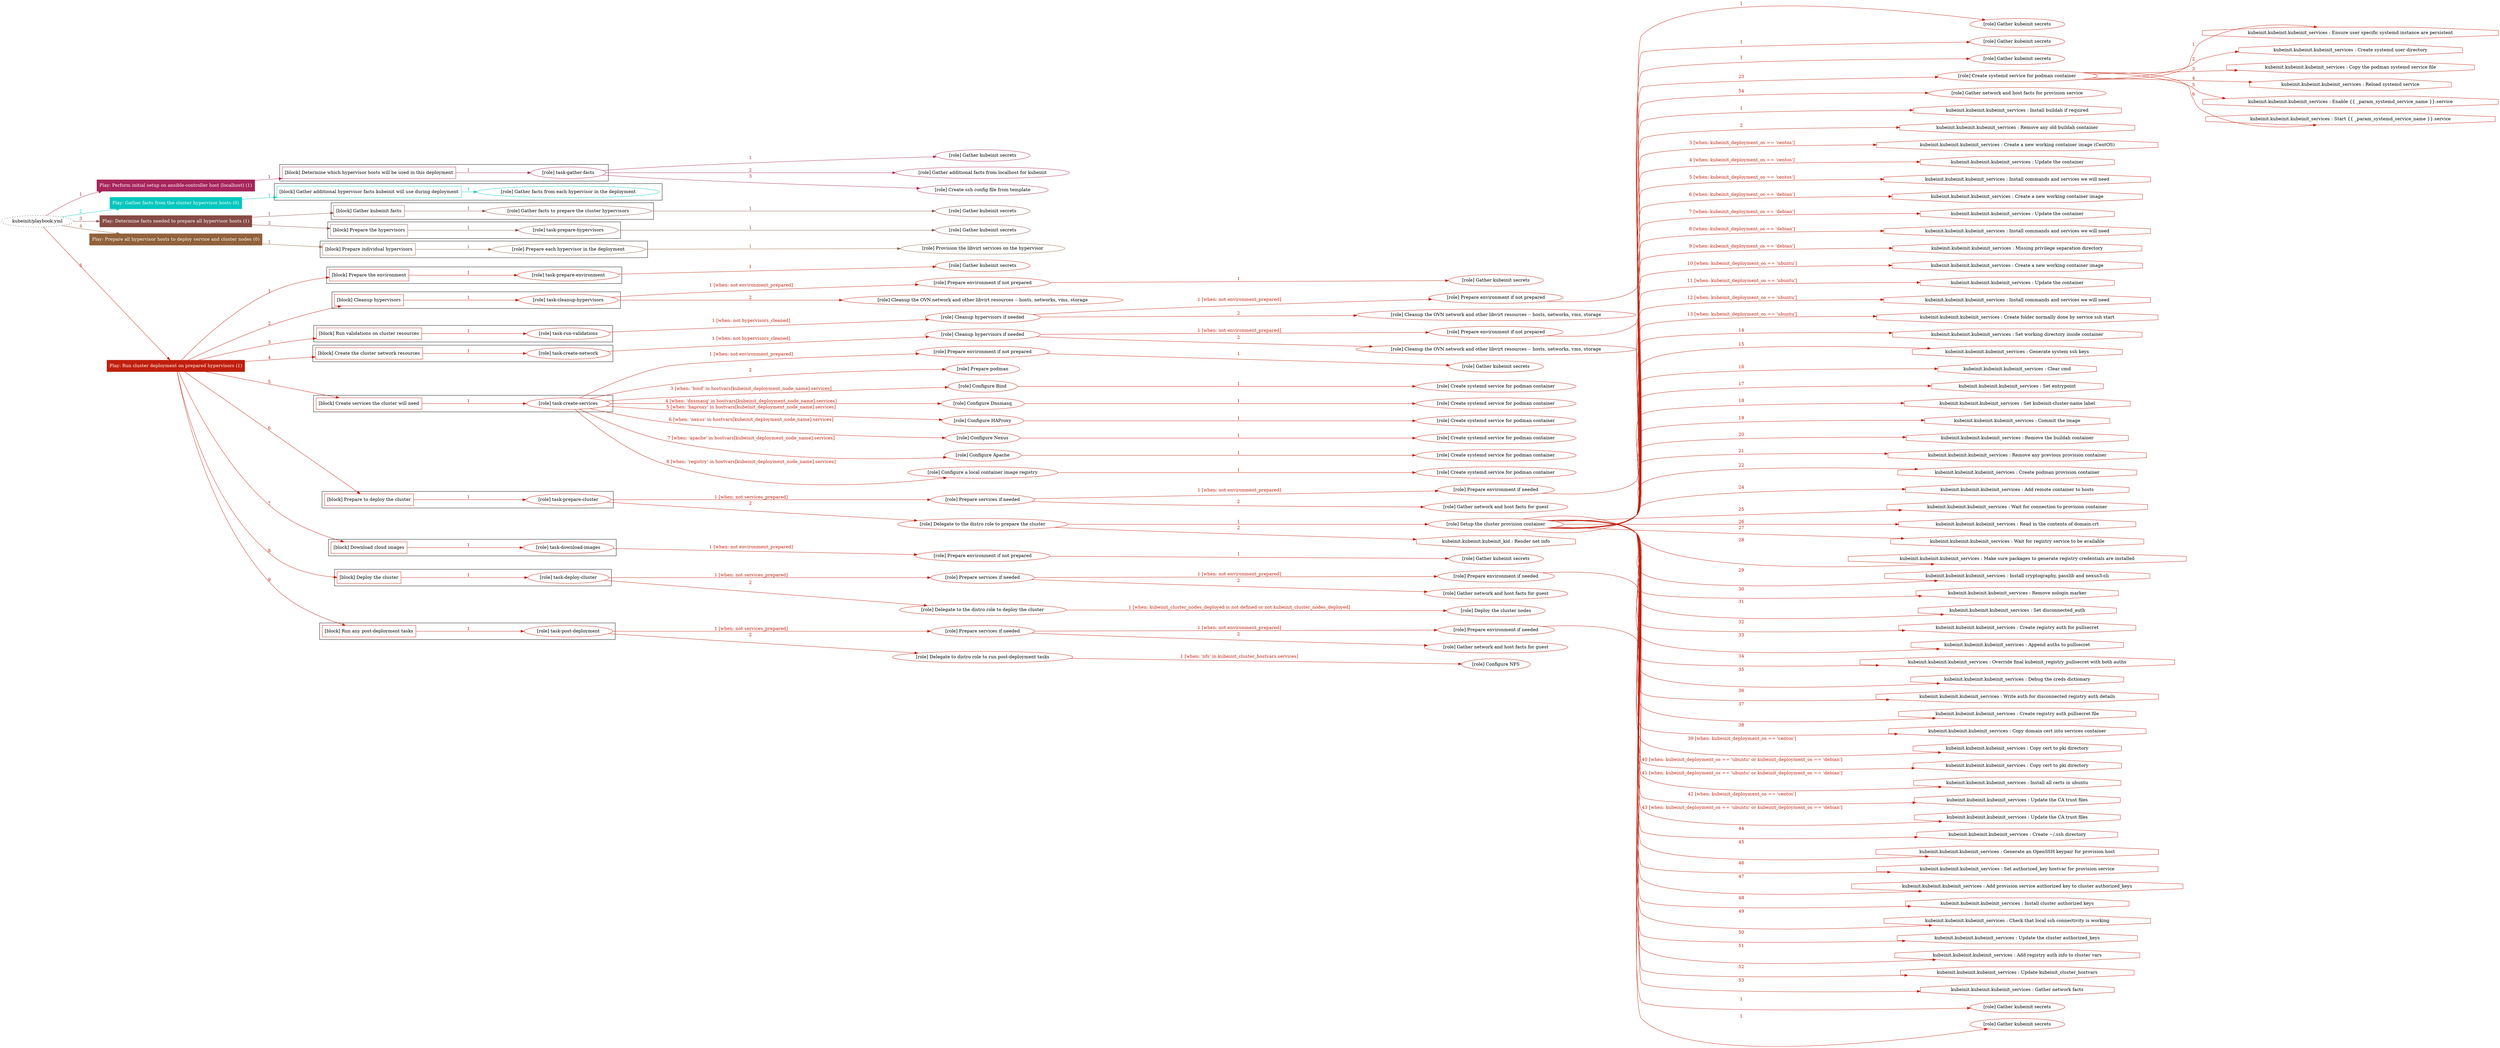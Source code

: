 digraph {
	graph [concentrate=true ordering=in rankdir=LR ratio=fill]
	edge [esep=5 sep=10]
	"kubeinit/playbook.yml" [URL="/home/runner/work/kubeinit/kubeinit/kubeinit/playbook.yml" id=playbook_619a6ef6 style=dotted]
	play_4cd04d6c [label="Play: Perform initial setup on ansible-controller host (localhost) (1)" URL="/home/runner/work/kubeinit/kubeinit/kubeinit/playbook.yml" color="#a7255b" fontcolor="#ffffff" id=play_4cd04d6c shape=box style=filled tooltip=localhost]
	"kubeinit/playbook.yml" -> play_4cd04d6c [label="1 " color="#a7255b" fontcolor="#a7255b" id=edge_bb19dc51 labeltooltip="1 " tooltip="1 "]
	subgraph "Gather kubeinit secrets" {
		role_c035a2d4 [label="[role] Gather kubeinit secrets" URL="/home/runner/.ansible/collections/ansible_collections/kubeinit/kubeinit/roles/kubeinit_prepare/tasks/build_hypervisors_group.yml" color="#a7255b" id=role_c035a2d4 tooltip="Gather kubeinit secrets"]
	}
	subgraph "Gather additional facts from localhost for kubeinit" {
		role_4a19ed5a [label="[role] Gather additional facts from localhost for kubeinit" URL="/home/runner/.ansible/collections/ansible_collections/kubeinit/kubeinit/roles/kubeinit_prepare/tasks/build_hypervisors_group.yml" color="#a7255b" id=role_4a19ed5a tooltip="Gather additional facts from localhost for kubeinit"]
	}
	subgraph "Create ssh config file from template" {
		role_8801f450 [label="[role] Create ssh config file from template" URL="/home/runner/.ansible/collections/ansible_collections/kubeinit/kubeinit/roles/kubeinit_prepare/tasks/build_hypervisors_group.yml" color="#a7255b" id=role_8801f450 tooltip="Create ssh config file from template"]
	}
	subgraph "task-gather-facts" {
		role_40752129 [label="[role] task-gather-facts" URL="/home/runner/work/kubeinit/kubeinit/kubeinit/playbook.yml" color="#a7255b" id=role_40752129 tooltip="task-gather-facts"]
		role_40752129 -> role_c035a2d4 [label="1 " color="#a7255b" fontcolor="#a7255b" id=edge_0ac887eb labeltooltip="1 " tooltip="1 "]
		role_40752129 -> role_4a19ed5a [label="2 " color="#a7255b" fontcolor="#a7255b" id=edge_1660657c labeltooltip="2 " tooltip="2 "]
		role_40752129 -> role_8801f450 [label="3 " color="#a7255b" fontcolor="#a7255b" id=edge_0f978c30 labeltooltip="3 " tooltip="3 "]
	}
	subgraph "Play: Perform initial setup on ansible-controller host (localhost) (1)" {
		play_4cd04d6c -> block_8735f1cd [label=1 color="#a7255b" fontcolor="#a7255b" id=edge_2a33e86b labeltooltip=1 tooltip=1]
		subgraph cluster_block_8735f1cd {
			block_8735f1cd [label="[block] Determine which hypervisor hosts will be used in this deployment" URL="/home/runner/work/kubeinit/kubeinit/kubeinit/playbook.yml" color="#a7255b" id=block_8735f1cd labeltooltip="Determine which hypervisor hosts will be used in this deployment" shape=box tooltip="Determine which hypervisor hosts will be used in this deployment"]
			block_8735f1cd -> role_40752129 [label="1 " color="#a7255b" fontcolor="#a7255b" id=edge_16b9d958 labeltooltip="1 " tooltip="1 "]
		}
	}
	play_b5fcf369 [label="Play: Gather facts from the cluster hypervisor hosts (0)" URL="/home/runner/work/kubeinit/kubeinit/kubeinit/playbook.yml" color="#05c7bf" fontcolor="#ffffff" id=play_b5fcf369 shape=box style=filled tooltip="Play: Gather facts from the cluster hypervisor hosts (0)"]
	"kubeinit/playbook.yml" -> play_b5fcf369 [label="2 " color="#05c7bf" fontcolor="#05c7bf" id=edge_b26fb4ad labeltooltip="2 " tooltip="2 "]
	subgraph "Gather facts from each hypervisor in the deployment" {
		role_3851bc41 [label="[role] Gather facts from each hypervisor in the deployment" URL="/home/runner/work/kubeinit/kubeinit/kubeinit/playbook.yml" color="#05c7bf" id=role_3851bc41 tooltip="Gather facts from each hypervisor in the deployment"]
	}
	subgraph "Play: Gather facts from the cluster hypervisor hosts (0)" {
		play_b5fcf369 -> block_fb69a808 [label=1 color="#05c7bf" fontcolor="#05c7bf" id=edge_f88b9bab labeltooltip=1 tooltip=1]
		subgraph cluster_block_fb69a808 {
			block_fb69a808 [label="[block] Gather additional hypervisor facts kubeinit will use during deployment" URL="/home/runner/work/kubeinit/kubeinit/kubeinit/playbook.yml" color="#05c7bf" id=block_fb69a808 labeltooltip="Gather additional hypervisor facts kubeinit will use during deployment" shape=box tooltip="Gather additional hypervisor facts kubeinit will use during deployment"]
			block_fb69a808 -> role_3851bc41 [label="1 " color="#05c7bf" fontcolor="#05c7bf" id=edge_ab1c3c86 labeltooltip="1 " tooltip="1 "]
		}
	}
	play_c4f3d640 [label="Play: Determine facts needed to prepare all hypervisor hosts (1)" URL="/home/runner/work/kubeinit/kubeinit/kubeinit/playbook.yml" color="#874b45" fontcolor="#ffffff" id=play_c4f3d640 shape=box style=filled tooltip=localhost]
	"kubeinit/playbook.yml" -> play_c4f3d640 [label="3 " color="#874b45" fontcolor="#874b45" id=edge_504de2a1 labeltooltip="3 " tooltip="3 "]
	subgraph "Gather kubeinit secrets" {
		role_824fa6a8 [label="[role] Gather kubeinit secrets" URL="/home/runner/.ansible/collections/ansible_collections/kubeinit/kubeinit/roles/kubeinit_prepare/tasks/gather_kubeinit_facts.yml" color="#874b45" id=role_824fa6a8 tooltip="Gather kubeinit secrets"]
	}
	subgraph "Gather facts to prepare the cluster hypervisors" {
		role_0dac3a07 [label="[role] Gather facts to prepare the cluster hypervisors" URL="/home/runner/work/kubeinit/kubeinit/kubeinit/playbook.yml" color="#874b45" id=role_0dac3a07 tooltip="Gather facts to prepare the cluster hypervisors"]
		role_0dac3a07 -> role_824fa6a8 [label="1 " color="#874b45" fontcolor="#874b45" id=edge_95bb2617 labeltooltip="1 " tooltip="1 "]
	}
	subgraph "Gather kubeinit secrets" {
		role_9fcbc234 [label="[role] Gather kubeinit secrets" URL="/home/runner/.ansible/collections/ansible_collections/kubeinit/kubeinit/roles/kubeinit_prepare/tasks/gather_kubeinit_facts.yml" color="#874b45" id=role_9fcbc234 tooltip="Gather kubeinit secrets"]
	}
	subgraph "task-prepare-hypervisors" {
		role_49b0f8cb [label="[role] task-prepare-hypervisors" URL="/home/runner/work/kubeinit/kubeinit/kubeinit/playbook.yml" color="#874b45" id=role_49b0f8cb tooltip="task-prepare-hypervisors"]
		role_49b0f8cb -> role_9fcbc234 [label="1 " color="#874b45" fontcolor="#874b45" id=edge_6fac2e46 labeltooltip="1 " tooltip="1 "]
	}
	subgraph "Play: Determine facts needed to prepare all hypervisor hosts (1)" {
		play_c4f3d640 -> block_0538e1af [label=1 color="#874b45" fontcolor="#874b45" id=edge_b0b0e8ef labeltooltip=1 tooltip=1]
		subgraph cluster_block_0538e1af {
			block_0538e1af [label="[block] Gather kubeinit facts" URL="/home/runner/work/kubeinit/kubeinit/kubeinit/playbook.yml" color="#874b45" id=block_0538e1af labeltooltip="Gather kubeinit facts" shape=box tooltip="Gather kubeinit facts"]
			block_0538e1af -> role_0dac3a07 [label="1 " color="#874b45" fontcolor="#874b45" id=edge_a64e9b8b labeltooltip="1 " tooltip="1 "]
		}
		play_c4f3d640 -> block_32a5f46b [label=2 color="#874b45" fontcolor="#874b45" id=edge_1fb8e518 labeltooltip=2 tooltip=2]
		subgraph cluster_block_32a5f46b {
			block_32a5f46b [label="[block] Prepare the hypervisors" URL="/home/runner/work/kubeinit/kubeinit/kubeinit/playbook.yml" color="#874b45" id=block_32a5f46b labeltooltip="Prepare the hypervisors" shape=box tooltip="Prepare the hypervisors"]
			block_32a5f46b -> role_49b0f8cb [label="1 " color="#874b45" fontcolor="#874b45" id=edge_a6cc5676 labeltooltip="1 " tooltip="1 "]
		}
	}
	play_403c4d7c [label="Play: Prepare all hypervisor hosts to deploy service and cluster nodes (0)" URL="/home/runner/work/kubeinit/kubeinit/kubeinit/playbook.yml" color="#91613b" fontcolor="#ffffff" id=play_403c4d7c shape=box style=filled tooltip="Play: Prepare all hypervisor hosts to deploy service and cluster nodes (0)"]
	"kubeinit/playbook.yml" -> play_403c4d7c [label="4 " color="#91613b" fontcolor="#91613b" id=edge_eeddcf2a labeltooltip="4 " tooltip="4 "]
	subgraph "Provision the libvirt services on the hypervisor" {
		role_dd006c5b [label="[role] Provision the libvirt services on the hypervisor" URL="/home/runner/.ansible/collections/ansible_collections/kubeinit/kubeinit/roles/kubeinit_prepare/tasks/prepare_hypervisor.yml" color="#91613b" id=role_dd006c5b tooltip="Provision the libvirt services on the hypervisor"]
	}
	subgraph "Prepare each hypervisor in the deployment" {
		role_fb983eca [label="[role] Prepare each hypervisor in the deployment" URL="/home/runner/work/kubeinit/kubeinit/kubeinit/playbook.yml" color="#91613b" id=role_fb983eca tooltip="Prepare each hypervisor in the deployment"]
		role_fb983eca -> role_dd006c5b [label="1 " color="#91613b" fontcolor="#91613b" id=edge_537fafb2 labeltooltip="1 " tooltip="1 "]
	}
	subgraph "Play: Prepare all hypervisor hosts to deploy service and cluster nodes (0)" {
		play_403c4d7c -> block_4bd37e76 [label=1 color="#91613b" fontcolor="#91613b" id=edge_bf3d5d65 labeltooltip=1 tooltip=1]
		subgraph cluster_block_4bd37e76 {
			block_4bd37e76 [label="[block] Prepare individual hypervisors" URL="/home/runner/work/kubeinit/kubeinit/kubeinit/playbook.yml" color="#91613b" id=block_4bd37e76 labeltooltip="Prepare individual hypervisors" shape=box tooltip="Prepare individual hypervisors"]
			block_4bd37e76 -> role_fb983eca [label="1 " color="#91613b" fontcolor="#91613b" id=edge_062746c3 labeltooltip="1 " tooltip="1 "]
		}
	}
	play_f85fa1a9 [label="Play: Run cluster deployment on prepared hypervisors (1)" URL="/home/runner/work/kubeinit/kubeinit/kubeinit/playbook.yml" color="#c01f0c" fontcolor="#ffffff" id=play_f85fa1a9 shape=box style=filled tooltip=localhost]
	"kubeinit/playbook.yml" -> play_f85fa1a9 [label="5 " color="#c01f0c" fontcolor="#c01f0c" id=edge_6aa3ba0e labeltooltip="5 " tooltip="5 "]
	subgraph "Gather kubeinit secrets" {
		role_71b2229c [label="[role] Gather kubeinit secrets" URL="/home/runner/.ansible/collections/ansible_collections/kubeinit/kubeinit/roles/kubeinit_prepare/tasks/gather_kubeinit_facts.yml" color="#c01f0c" id=role_71b2229c tooltip="Gather kubeinit secrets"]
	}
	subgraph "task-prepare-environment" {
		role_7c26e574 [label="[role] task-prepare-environment" URL="/home/runner/work/kubeinit/kubeinit/kubeinit/playbook.yml" color="#c01f0c" id=role_7c26e574 tooltip="task-prepare-environment"]
		role_7c26e574 -> role_71b2229c [label="1 " color="#c01f0c" fontcolor="#c01f0c" id=edge_861feb9e labeltooltip="1 " tooltip="1 "]
	}
	subgraph "Gather kubeinit secrets" {
		role_17673050 [label="[role] Gather kubeinit secrets" URL="/home/runner/.ansible/collections/ansible_collections/kubeinit/kubeinit/roles/kubeinit_prepare/tasks/gather_kubeinit_facts.yml" color="#c01f0c" id=role_17673050 tooltip="Gather kubeinit secrets"]
	}
	subgraph "Prepare environment if not prepared" {
		role_1218f0ca [label="[role] Prepare environment if not prepared" URL="/home/runner/.ansible/collections/ansible_collections/kubeinit/kubeinit/roles/kubeinit_prepare/tasks/cleanup_hypervisors.yml" color="#c01f0c" id=role_1218f0ca tooltip="Prepare environment if not prepared"]
		role_1218f0ca -> role_17673050 [label="1 " color="#c01f0c" fontcolor="#c01f0c" id=edge_9eee686d labeltooltip="1 " tooltip="1 "]
	}
	subgraph "Cleanup the OVN network and other libvirt resources -- hosts, networks, vms, storage" {
		role_7969ba94 [label="[role] Cleanup the OVN network and other libvirt resources -- hosts, networks, vms, storage" URL="/home/runner/.ansible/collections/ansible_collections/kubeinit/kubeinit/roles/kubeinit_prepare/tasks/cleanup_hypervisors.yml" color="#c01f0c" id=role_7969ba94 tooltip="Cleanup the OVN network and other libvirt resources -- hosts, networks, vms, storage"]
	}
	subgraph "task-cleanup-hypervisors" {
		role_60760b19 [label="[role] task-cleanup-hypervisors" URL="/home/runner/work/kubeinit/kubeinit/kubeinit/playbook.yml" color="#c01f0c" id=role_60760b19 tooltip="task-cleanup-hypervisors"]
		role_60760b19 -> role_1218f0ca [label="1 [when: not environment_prepared]" color="#c01f0c" fontcolor="#c01f0c" id=edge_718da0a4 labeltooltip="1 [when: not environment_prepared]" tooltip="1 [when: not environment_prepared]"]
		role_60760b19 -> role_7969ba94 [label="2 " color="#c01f0c" fontcolor="#c01f0c" id=edge_36654209 labeltooltip="2 " tooltip="2 "]
	}
	subgraph "Gather kubeinit secrets" {
		role_0507f127 [label="[role] Gather kubeinit secrets" URL="/home/runner/.ansible/collections/ansible_collections/kubeinit/kubeinit/roles/kubeinit_prepare/tasks/gather_kubeinit_facts.yml" color="#c01f0c" id=role_0507f127 tooltip="Gather kubeinit secrets"]
	}
	subgraph "Prepare environment if not prepared" {
		role_a2b732bd [label="[role] Prepare environment if not prepared" URL="/home/runner/.ansible/collections/ansible_collections/kubeinit/kubeinit/roles/kubeinit_prepare/tasks/cleanup_hypervisors.yml" color="#c01f0c" id=role_a2b732bd tooltip="Prepare environment if not prepared"]
		role_a2b732bd -> role_0507f127 [label="1 " color="#c01f0c" fontcolor="#c01f0c" id=edge_82214c21 labeltooltip="1 " tooltip="1 "]
	}
	subgraph "Cleanup the OVN network and other libvirt resources -- hosts, networks, vms, storage" {
		role_9dded537 [label="[role] Cleanup the OVN network and other libvirt resources -- hosts, networks, vms, storage" URL="/home/runner/.ansible/collections/ansible_collections/kubeinit/kubeinit/roles/kubeinit_prepare/tasks/cleanup_hypervisors.yml" color="#c01f0c" id=role_9dded537 tooltip="Cleanup the OVN network and other libvirt resources -- hosts, networks, vms, storage"]
	}
	subgraph "Cleanup hypervisors if needed" {
		role_16d6764c [label="[role] Cleanup hypervisors if needed" URL="/home/runner/.ansible/collections/ansible_collections/kubeinit/kubeinit/roles/kubeinit_validations/tasks/main.yml" color="#c01f0c" id=role_16d6764c tooltip="Cleanup hypervisors if needed"]
		role_16d6764c -> role_a2b732bd [label="1 [when: not environment_prepared]" color="#c01f0c" fontcolor="#c01f0c" id=edge_68955c78 labeltooltip="1 [when: not environment_prepared]" tooltip="1 [when: not environment_prepared]"]
		role_16d6764c -> role_9dded537 [label="2 " color="#c01f0c" fontcolor="#c01f0c" id=edge_a3946dca labeltooltip="2 " tooltip="2 "]
	}
	subgraph "task-run-validations" {
		role_5f803732 [label="[role] task-run-validations" URL="/home/runner/work/kubeinit/kubeinit/kubeinit/playbook.yml" color="#c01f0c" id=role_5f803732 tooltip="task-run-validations"]
		role_5f803732 -> role_16d6764c [label="1 [when: not hypervisors_cleaned]" color="#c01f0c" fontcolor="#c01f0c" id=edge_248b6394 labeltooltip="1 [when: not hypervisors_cleaned]" tooltip="1 [when: not hypervisors_cleaned]"]
	}
	subgraph "Gather kubeinit secrets" {
		role_5dd04667 [label="[role] Gather kubeinit secrets" URL="/home/runner/.ansible/collections/ansible_collections/kubeinit/kubeinit/roles/kubeinit_prepare/tasks/gather_kubeinit_facts.yml" color="#c01f0c" id=role_5dd04667 tooltip="Gather kubeinit secrets"]
	}
	subgraph "Prepare environment if not prepared" {
		role_63b30004 [label="[role] Prepare environment if not prepared" URL="/home/runner/.ansible/collections/ansible_collections/kubeinit/kubeinit/roles/kubeinit_prepare/tasks/cleanup_hypervisors.yml" color="#c01f0c" id=role_63b30004 tooltip="Prepare environment if not prepared"]
		role_63b30004 -> role_5dd04667 [label="1 " color="#c01f0c" fontcolor="#c01f0c" id=edge_fa8627d9 labeltooltip="1 " tooltip="1 "]
	}
	subgraph "Cleanup the OVN network and other libvirt resources -- hosts, networks, vms, storage" {
		role_f9d7fefa [label="[role] Cleanup the OVN network and other libvirt resources -- hosts, networks, vms, storage" URL="/home/runner/.ansible/collections/ansible_collections/kubeinit/kubeinit/roles/kubeinit_prepare/tasks/cleanup_hypervisors.yml" color="#c01f0c" id=role_f9d7fefa tooltip="Cleanup the OVN network and other libvirt resources -- hosts, networks, vms, storage"]
	}
	subgraph "Cleanup hypervisors if needed" {
		role_9de19acc [label="[role] Cleanup hypervisors if needed" URL="/home/runner/.ansible/collections/ansible_collections/kubeinit/kubeinit/roles/kubeinit_libvirt/tasks/create_network.yml" color="#c01f0c" id=role_9de19acc tooltip="Cleanup hypervisors if needed"]
		role_9de19acc -> role_63b30004 [label="1 [when: not environment_prepared]" color="#c01f0c" fontcolor="#c01f0c" id=edge_43361262 labeltooltip="1 [when: not environment_prepared]" tooltip="1 [when: not environment_prepared]"]
		role_9de19acc -> role_f9d7fefa [label="2 " color="#c01f0c" fontcolor="#c01f0c" id=edge_dd7008f8 labeltooltip="2 " tooltip="2 "]
	}
	subgraph "task-create-network" {
		role_73a4fcc3 [label="[role] task-create-network" URL="/home/runner/work/kubeinit/kubeinit/kubeinit/playbook.yml" color="#c01f0c" id=role_73a4fcc3 tooltip="task-create-network"]
		role_73a4fcc3 -> role_9de19acc [label="1 [when: not hypervisors_cleaned]" color="#c01f0c" fontcolor="#c01f0c" id=edge_52a71c15 labeltooltip="1 [when: not hypervisors_cleaned]" tooltip="1 [when: not hypervisors_cleaned]"]
	}
	subgraph "Gather kubeinit secrets" {
		role_32e88cee [label="[role] Gather kubeinit secrets" URL="/home/runner/.ansible/collections/ansible_collections/kubeinit/kubeinit/roles/kubeinit_prepare/tasks/gather_kubeinit_facts.yml" color="#c01f0c" id=role_32e88cee tooltip="Gather kubeinit secrets"]
	}
	subgraph "Prepare environment if not prepared" {
		role_2187ee9e [label="[role] Prepare environment if not prepared" URL="/home/runner/.ansible/collections/ansible_collections/kubeinit/kubeinit/roles/kubeinit_services/tasks/main.yml" color="#c01f0c" id=role_2187ee9e tooltip="Prepare environment if not prepared"]
		role_2187ee9e -> role_32e88cee [label="1 " color="#c01f0c" fontcolor="#c01f0c" id=edge_9dbeba96 labeltooltip="1 " tooltip="1 "]
	}
	subgraph "Prepare podman" {
		role_ccef9fb9 [label="[role] Prepare podman" URL="/home/runner/.ansible/collections/ansible_collections/kubeinit/kubeinit/roles/kubeinit_services/tasks/00_create_service_pod.yml" color="#c01f0c" id=role_ccef9fb9 tooltip="Prepare podman"]
	}
	subgraph "Create systemd service for podman container" {
		role_721c88ae [label="[role] Create systemd service for podman container" URL="/home/runner/.ansible/collections/ansible_collections/kubeinit/kubeinit/roles/kubeinit_bind/tasks/main.yml" color="#c01f0c" id=role_721c88ae tooltip="Create systemd service for podman container"]
	}
	subgraph "Configure Bind" {
		role_3ffe3c68 [label="[role] Configure Bind" URL="/home/runner/.ansible/collections/ansible_collections/kubeinit/kubeinit/roles/kubeinit_services/tasks/start_services_containers.yml" color="#c01f0c" id=role_3ffe3c68 tooltip="Configure Bind"]
		role_3ffe3c68 -> role_721c88ae [label="1 " color="#c01f0c" fontcolor="#c01f0c" id=edge_bbd28230 labeltooltip="1 " tooltip="1 "]
	}
	subgraph "Create systemd service for podman container" {
		role_2f44f135 [label="[role] Create systemd service for podman container" URL="/home/runner/.ansible/collections/ansible_collections/kubeinit/kubeinit/roles/kubeinit_dnsmasq/tasks/main.yml" color="#c01f0c" id=role_2f44f135 tooltip="Create systemd service for podman container"]
	}
	subgraph "Configure Dnsmasq" {
		role_16cbe565 [label="[role] Configure Dnsmasq" URL="/home/runner/.ansible/collections/ansible_collections/kubeinit/kubeinit/roles/kubeinit_services/tasks/start_services_containers.yml" color="#c01f0c" id=role_16cbe565 tooltip="Configure Dnsmasq"]
		role_16cbe565 -> role_2f44f135 [label="1 " color="#c01f0c" fontcolor="#c01f0c" id=edge_6a294da4 labeltooltip="1 " tooltip="1 "]
	}
	subgraph "Create systemd service for podman container" {
		role_1becfcf1 [label="[role] Create systemd service for podman container" URL="/home/runner/.ansible/collections/ansible_collections/kubeinit/kubeinit/roles/kubeinit_haproxy/tasks/main.yml" color="#c01f0c" id=role_1becfcf1 tooltip="Create systemd service for podman container"]
	}
	subgraph "Configure HAProxy" {
		role_1a8153c2 [label="[role] Configure HAProxy" URL="/home/runner/.ansible/collections/ansible_collections/kubeinit/kubeinit/roles/kubeinit_services/tasks/start_services_containers.yml" color="#c01f0c" id=role_1a8153c2 tooltip="Configure HAProxy"]
		role_1a8153c2 -> role_1becfcf1 [label="1 " color="#c01f0c" fontcolor="#c01f0c" id=edge_f08bf321 labeltooltip="1 " tooltip="1 "]
	}
	subgraph "Create systemd service for podman container" {
		role_0212f4fe [label="[role] Create systemd service for podman container" URL="/home/runner/.ansible/collections/ansible_collections/kubeinit/kubeinit/roles/kubeinit_nexus/tasks/main.yml" color="#c01f0c" id=role_0212f4fe tooltip="Create systemd service for podman container"]
	}
	subgraph "Configure Nexus" {
		role_6169d5df [label="[role] Configure Nexus" URL="/home/runner/.ansible/collections/ansible_collections/kubeinit/kubeinit/roles/kubeinit_services/tasks/start_services_containers.yml" color="#c01f0c" id=role_6169d5df tooltip="Configure Nexus"]
		role_6169d5df -> role_0212f4fe [label="1 " color="#c01f0c" fontcolor="#c01f0c" id=edge_22c7bc82 labeltooltip="1 " tooltip="1 "]
	}
	subgraph "Create systemd service for podman container" {
		role_85eeec9b [label="[role] Create systemd service for podman container" URL="/home/runner/.ansible/collections/ansible_collections/kubeinit/kubeinit/roles/kubeinit_apache/tasks/main.yml" color="#c01f0c" id=role_85eeec9b tooltip="Create systemd service for podman container"]
	}
	subgraph "Configure Apache" {
		role_bda56303 [label="[role] Configure Apache" URL="/home/runner/.ansible/collections/ansible_collections/kubeinit/kubeinit/roles/kubeinit_services/tasks/start_services_containers.yml" color="#c01f0c" id=role_bda56303 tooltip="Configure Apache"]
		role_bda56303 -> role_85eeec9b [label="1 " color="#c01f0c" fontcolor="#c01f0c" id=edge_4f947214 labeltooltip="1 " tooltip="1 "]
	}
	subgraph "Create systemd service for podman container" {
		role_88173ad0 [label="[role] Create systemd service for podman container" URL="/home/runner/.ansible/collections/ansible_collections/kubeinit/kubeinit/roles/kubeinit_registry/tasks/main.yml" color="#c01f0c" id=role_88173ad0 tooltip="Create systemd service for podman container"]
	}
	subgraph "Configure a local container image registry" {
		role_51db937e [label="[role] Configure a local container image registry" URL="/home/runner/.ansible/collections/ansible_collections/kubeinit/kubeinit/roles/kubeinit_services/tasks/start_services_containers.yml" color="#c01f0c" id=role_51db937e tooltip="Configure a local container image registry"]
		role_51db937e -> role_88173ad0 [label="1 " color="#c01f0c" fontcolor="#c01f0c" id=edge_4c6be8b7 labeltooltip="1 " tooltip="1 "]
	}
	subgraph "task-create-services" {
		role_f6eeb11a [label="[role] task-create-services" URL="/home/runner/work/kubeinit/kubeinit/kubeinit/playbook.yml" color="#c01f0c" id=role_f6eeb11a tooltip="task-create-services"]
		role_f6eeb11a -> role_2187ee9e [label="1 [when: not environment_prepared]" color="#c01f0c" fontcolor="#c01f0c" id=edge_cf86f9a0 labeltooltip="1 [when: not environment_prepared]" tooltip="1 [when: not environment_prepared]"]
		role_f6eeb11a -> role_ccef9fb9 [label="2 " color="#c01f0c" fontcolor="#c01f0c" id=edge_8503544e labeltooltip="2 " tooltip="2 "]
		role_f6eeb11a -> role_3ffe3c68 [label="3 [when: 'bind' in hostvars[kubeinit_deployment_node_name].services]" color="#c01f0c" fontcolor="#c01f0c" id=edge_11b1f0aa labeltooltip="3 [when: 'bind' in hostvars[kubeinit_deployment_node_name].services]" tooltip="3 [when: 'bind' in hostvars[kubeinit_deployment_node_name].services]"]
		role_f6eeb11a -> role_16cbe565 [label="4 [when: 'dnsmasq' in hostvars[kubeinit_deployment_node_name].services]" color="#c01f0c" fontcolor="#c01f0c" id=edge_9c285291 labeltooltip="4 [when: 'dnsmasq' in hostvars[kubeinit_deployment_node_name].services]" tooltip="4 [when: 'dnsmasq' in hostvars[kubeinit_deployment_node_name].services]"]
		role_f6eeb11a -> role_1a8153c2 [label="5 [when: 'haproxy' in hostvars[kubeinit_deployment_node_name].services]" color="#c01f0c" fontcolor="#c01f0c" id=edge_34d4e6de labeltooltip="5 [when: 'haproxy' in hostvars[kubeinit_deployment_node_name].services]" tooltip="5 [when: 'haproxy' in hostvars[kubeinit_deployment_node_name].services]"]
		role_f6eeb11a -> role_6169d5df [label="6 [when: 'nexus' in hostvars[kubeinit_deployment_node_name].services]" color="#c01f0c" fontcolor="#c01f0c" id=edge_cbfd7b69 labeltooltip="6 [when: 'nexus' in hostvars[kubeinit_deployment_node_name].services]" tooltip="6 [when: 'nexus' in hostvars[kubeinit_deployment_node_name].services]"]
		role_f6eeb11a -> role_bda56303 [label="7 [when: 'apache' in hostvars[kubeinit_deployment_node_name].services]" color="#c01f0c" fontcolor="#c01f0c" id=edge_816751f3 labeltooltip="7 [when: 'apache' in hostvars[kubeinit_deployment_node_name].services]" tooltip="7 [when: 'apache' in hostvars[kubeinit_deployment_node_name].services]"]
		role_f6eeb11a -> role_51db937e [label="8 [when: 'registry' in hostvars[kubeinit_deployment_node_name].services]" color="#c01f0c" fontcolor="#c01f0c" id=edge_c59360e6 labeltooltip="8 [when: 'registry' in hostvars[kubeinit_deployment_node_name].services]" tooltip="8 [when: 'registry' in hostvars[kubeinit_deployment_node_name].services]"]
	}
	subgraph "Gather kubeinit secrets" {
		role_1f1d6857 [label="[role] Gather kubeinit secrets" URL="/home/runner/.ansible/collections/ansible_collections/kubeinit/kubeinit/roles/kubeinit_prepare/tasks/gather_kubeinit_facts.yml" color="#c01f0c" id=role_1f1d6857 tooltip="Gather kubeinit secrets"]
	}
	subgraph "Prepare environment if needed" {
		role_b126d9aa [label="[role] Prepare environment if needed" URL="/home/runner/.ansible/collections/ansible_collections/kubeinit/kubeinit/roles/kubeinit_services/tasks/prepare_services.yml" color="#c01f0c" id=role_b126d9aa tooltip="Prepare environment if needed"]
		role_b126d9aa -> role_1f1d6857 [label="1 " color="#c01f0c" fontcolor="#c01f0c" id=edge_54050f8b labeltooltip="1 " tooltip="1 "]
	}
	subgraph "Gather network and host facts for guest" {
		role_43ef1d85 [label="[role] Gather network and host facts for guest" URL="/home/runner/.ansible/collections/ansible_collections/kubeinit/kubeinit/roles/kubeinit_services/tasks/prepare_services.yml" color="#c01f0c" id=role_43ef1d85 tooltip="Gather network and host facts for guest"]
	}
	subgraph "Prepare services if needed" {
		role_bee7f9e1 [label="[role] Prepare services if needed" URL="/home/runner/.ansible/collections/ansible_collections/kubeinit/kubeinit/roles/kubeinit_prepare/tasks/prepare_cluster.yml" color="#c01f0c" id=role_bee7f9e1 tooltip="Prepare services if needed"]
		role_bee7f9e1 -> role_b126d9aa [label="1 [when: not environment_prepared]" color="#c01f0c" fontcolor="#c01f0c" id=edge_104a4af8 labeltooltip="1 [when: not environment_prepared]" tooltip="1 [when: not environment_prepared]"]
		role_bee7f9e1 -> role_43ef1d85 [label="2 " color="#c01f0c" fontcolor="#c01f0c" id=edge_e9c3a6c1 labeltooltip="2 " tooltip="2 "]
	}
	subgraph "Create systemd service for podman container" {
		role_b2c28b35 [label="[role] Create systemd service for podman container" URL="/home/runner/.ansible/collections/ansible_collections/kubeinit/kubeinit/roles/kubeinit_services/tasks/create_provision_container.yml" color="#c01f0c" id=role_b2c28b35 tooltip="Create systemd service for podman container"]
		task_19753211 [label="kubeinit.kubeinit.kubeinit_services : Ensure user specific systemd instance are persistent" URL="/home/runner/.ansible/collections/ansible_collections/kubeinit/kubeinit/roles/kubeinit_services/tasks/create_managed_service.yml" color="#c01f0c" id=task_19753211 shape=octagon tooltip="kubeinit.kubeinit.kubeinit_services : Ensure user specific systemd instance are persistent"]
		role_b2c28b35 -> task_19753211 [label="1 " color="#c01f0c" fontcolor="#c01f0c" id=edge_96d00dd0 labeltooltip="1 " tooltip="1 "]
		task_5af3b50d [label="kubeinit.kubeinit.kubeinit_services : Create systemd user directory" URL="/home/runner/.ansible/collections/ansible_collections/kubeinit/kubeinit/roles/kubeinit_services/tasks/create_managed_service.yml" color="#c01f0c" id=task_5af3b50d shape=octagon tooltip="kubeinit.kubeinit.kubeinit_services : Create systemd user directory"]
		role_b2c28b35 -> task_5af3b50d [label="2 " color="#c01f0c" fontcolor="#c01f0c" id=edge_15dc1901 labeltooltip="2 " tooltip="2 "]
		task_f1908e64 [label="kubeinit.kubeinit.kubeinit_services : Copy the podman systemd service file" URL="/home/runner/.ansible/collections/ansible_collections/kubeinit/kubeinit/roles/kubeinit_services/tasks/create_managed_service.yml" color="#c01f0c" id=task_f1908e64 shape=octagon tooltip="kubeinit.kubeinit.kubeinit_services : Copy the podman systemd service file"]
		role_b2c28b35 -> task_f1908e64 [label="3 " color="#c01f0c" fontcolor="#c01f0c" id=edge_365c1e4c labeltooltip="3 " tooltip="3 "]
		task_d9be4699 [label="kubeinit.kubeinit.kubeinit_services : Reload systemd service" URL="/home/runner/.ansible/collections/ansible_collections/kubeinit/kubeinit/roles/kubeinit_services/tasks/create_managed_service.yml" color="#c01f0c" id=task_d9be4699 shape=octagon tooltip="kubeinit.kubeinit.kubeinit_services : Reload systemd service"]
		role_b2c28b35 -> task_d9be4699 [label="4 " color="#c01f0c" fontcolor="#c01f0c" id=edge_731a3093 labeltooltip="4 " tooltip="4 "]
		task_397caf63 [label="kubeinit.kubeinit.kubeinit_services : Enable {{ _param_systemd_service_name }}.service" URL="/home/runner/.ansible/collections/ansible_collections/kubeinit/kubeinit/roles/kubeinit_services/tasks/create_managed_service.yml" color="#c01f0c" id=task_397caf63 shape=octagon tooltip="kubeinit.kubeinit.kubeinit_services : Enable {{ _param_systemd_service_name }}.service"]
		role_b2c28b35 -> task_397caf63 [label="5 " color="#c01f0c" fontcolor="#c01f0c" id=edge_ad93e582 labeltooltip="5 " tooltip="5 "]
		task_403a5c35 [label="kubeinit.kubeinit.kubeinit_services : Start {{ _param_systemd_service_name }}.service" URL="/home/runner/.ansible/collections/ansible_collections/kubeinit/kubeinit/roles/kubeinit_services/tasks/create_managed_service.yml" color="#c01f0c" id=task_403a5c35 shape=octagon tooltip="kubeinit.kubeinit.kubeinit_services : Start {{ _param_systemd_service_name }}.service"]
		role_b2c28b35 -> task_403a5c35 [label="6 " color="#c01f0c" fontcolor="#c01f0c" id=edge_2b2138ab labeltooltip="6 " tooltip="6 "]
	}
	subgraph "Gather network and host facts for provision service" {
		role_cdc43684 [label="[role] Gather network and host facts for provision service" URL="/home/runner/.ansible/collections/ansible_collections/kubeinit/kubeinit/roles/kubeinit_services/tasks/create_provision_container.yml" color="#c01f0c" id=role_cdc43684 tooltip="Gather network and host facts for provision service"]
	}
	subgraph "Setup the cluster provision container" {
		role_e088f23b [label="[role] Setup the cluster provision container" URL="/home/runner/.ansible/collections/ansible_collections/kubeinit/kubeinit/roles/kubeinit_kid/tasks/prepare_cluster.yml" color="#c01f0c" id=role_e088f23b tooltip="Setup the cluster provision container"]
		task_9db4136a [label="kubeinit.kubeinit.kubeinit_services : Install buildah if required" URL="/home/runner/.ansible/collections/ansible_collections/kubeinit/kubeinit/roles/kubeinit_services/tasks/create_provision_container.yml" color="#c01f0c" id=task_9db4136a shape=octagon tooltip="kubeinit.kubeinit.kubeinit_services : Install buildah if required"]
		role_e088f23b -> task_9db4136a [label="1 " color="#c01f0c" fontcolor="#c01f0c" id=edge_1f50bce6 labeltooltip="1 " tooltip="1 "]
		task_a43619d4 [label="kubeinit.kubeinit.kubeinit_services : Remove any old buildah container" URL="/home/runner/.ansible/collections/ansible_collections/kubeinit/kubeinit/roles/kubeinit_services/tasks/create_provision_container.yml" color="#c01f0c" id=task_a43619d4 shape=octagon tooltip="kubeinit.kubeinit.kubeinit_services : Remove any old buildah container"]
		role_e088f23b -> task_a43619d4 [label="2 " color="#c01f0c" fontcolor="#c01f0c" id=edge_ecbb1cbe labeltooltip="2 " tooltip="2 "]
		task_c13d2ab4 [label="kubeinit.kubeinit.kubeinit_services : Create a new working container image (CentOS)" URL="/home/runner/.ansible/collections/ansible_collections/kubeinit/kubeinit/roles/kubeinit_services/tasks/create_provision_container.yml" color="#c01f0c" id=task_c13d2ab4 shape=octagon tooltip="kubeinit.kubeinit.kubeinit_services : Create a new working container image (CentOS)"]
		role_e088f23b -> task_c13d2ab4 [label="3 [when: kubeinit_deployment_os == 'centos']" color="#c01f0c" fontcolor="#c01f0c" id=edge_8ef6e63c labeltooltip="3 [when: kubeinit_deployment_os == 'centos']" tooltip="3 [when: kubeinit_deployment_os == 'centos']"]
		task_14280762 [label="kubeinit.kubeinit.kubeinit_services : Update the container" URL="/home/runner/.ansible/collections/ansible_collections/kubeinit/kubeinit/roles/kubeinit_services/tasks/create_provision_container.yml" color="#c01f0c" id=task_14280762 shape=octagon tooltip="kubeinit.kubeinit.kubeinit_services : Update the container"]
		role_e088f23b -> task_14280762 [label="4 [when: kubeinit_deployment_os == 'centos']" color="#c01f0c" fontcolor="#c01f0c" id=edge_20f2f2ce labeltooltip="4 [when: kubeinit_deployment_os == 'centos']" tooltip="4 [when: kubeinit_deployment_os == 'centos']"]
		task_9352ef2d [label="kubeinit.kubeinit.kubeinit_services : Install commands and services we will need" URL="/home/runner/.ansible/collections/ansible_collections/kubeinit/kubeinit/roles/kubeinit_services/tasks/create_provision_container.yml" color="#c01f0c" id=task_9352ef2d shape=octagon tooltip="kubeinit.kubeinit.kubeinit_services : Install commands and services we will need"]
		role_e088f23b -> task_9352ef2d [label="5 [when: kubeinit_deployment_os == 'centos']" color="#c01f0c" fontcolor="#c01f0c" id=edge_042fccd3 labeltooltip="5 [when: kubeinit_deployment_os == 'centos']" tooltip="5 [when: kubeinit_deployment_os == 'centos']"]
		task_ae23c8e9 [label="kubeinit.kubeinit.kubeinit_services : Create a new working container image" URL="/home/runner/.ansible/collections/ansible_collections/kubeinit/kubeinit/roles/kubeinit_services/tasks/create_provision_container.yml" color="#c01f0c" id=task_ae23c8e9 shape=octagon tooltip="kubeinit.kubeinit.kubeinit_services : Create a new working container image"]
		role_e088f23b -> task_ae23c8e9 [label="6 [when: kubeinit_deployment_os == 'debian']" color="#c01f0c" fontcolor="#c01f0c" id=edge_104dc72c labeltooltip="6 [when: kubeinit_deployment_os == 'debian']" tooltip="6 [when: kubeinit_deployment_os == 'debian']"]
		task_b101ecf7 [label="kubeinit.kubeinit.kubeinit_services : Update the container" URL="/home/runner/.ansible/collections/ansible_collections/kubeinit/kubeinit/roles/kubeinit_services/tasks/create_provision_container.yml" color="#c01f0c" id=task_b101ecf7 shape=octagon tooltip="kubeinit.kubeinit.kubeinit_services : Update the container"]
		role_e088f23b -> task_b101ecf7 [label="7 [when: kubeinit_deployment_os == 'debian']" color="#c01f0c" fontcolor="#c01f0c" id=edge_d46f4084 labeltooltip="7 [when: kubeinit_deployment_os == 'debian']" tooltip="7 [when: kubeinit_deployment_os == 'debian']"]
		task_d1d8138a [label="kubeinit.kubeinit.kubeinit_services : Install commands and services we will need" URL="/home/runner/.ansible/collections/ansible_collections/kubeinit/kubeinit/roles/kubeinit_services/tasks/create_provision_container.yml" color="#c01f0c" id=task_d1d8138a shape=octagon tooltip="kubeinit.kubeinit.kubeinit_services : Install commands and services we will need"]
		role_e088f23b -> task_d1d8138a [label="8 [when: kubeinit_deployment_os == 'debian']" color="#c01f0c" fontcolor="#c01f0c" id=edge_1c45b59c labeltooltip="8 [when: kubeinit_deployment_os == 'debian']" tooltip="8 [when: kubeinit_deployment_os == 'debian']"]
		task_7a3283a7 [label="kubeinit.kubeinit.kubeinit_services : Missing privilege separation directory" URL="/home/runner/.ansible/collections/ansible_collections/kubeinit/kubeinit/roles/kubeinit_services/tasks/create_provision_container.yml" color="#c01f0c" id=task_7a3283a7 shape=octagon tooltip="kubeinit.kubeinit.kubeinit_services : Missing privilege separation directory"]
		role_e088f23b -> task_7a3283a7 [label="9 [when: kubeinit_deployment_os == 'debian']" color="#c01f0c" fontcolor="#c01f0c" id=edge_156b798a labeltooltip="9 [when: kubeinit_deployment_os == 'debian']" tooltip="9 [when: kubeinit_deployment_os == 'debian']"]
		task_ca06eb3f [label="kubeinit.kubeinit.kubeinit_services : Create a new working container image" URL="/home/runner/.ansible/collections/ansible_collections/kubeinit/kubeinit/roles/kubeinit_services/tasks/create_provision_container.yml" color="#c01f0c" id=task_ca06eb3f shape=octagon tooltip="kubeinit.kubeinit.kubeinit_services : Create a new working container image"]
		role_e088f23b -> task_ca06eb3f [label="10 [when: kubeinit_deployment_os == 'ubuntu']" color="#c01f0c" fontcolor="#c01f0c" id=edge_ea8480bc labeltooltip="10 [when: kubeinit_deployment_os == 'ubuntu']" tooltip="10 [when: kubeinit_deployment_os == 'ubuntu']"]
		task_5e450b14 [label="kubeinit.kubeinit.kubeinit_services : Update the container" URL="/home/runner/.ansible/collections/ansible_collections/kubeinit/kubeinit/roles/kubeinit_services/tasks/create_provision_container.yml" color="#c01f0c" id=task_5e450b14 shape=octagon tooltip="kubeinit.kubeinit.kubeinit_services : Update the container"]
		role_e088f23b -> task_5e450b14 [label="11 [when: kubeinit_deployment_os == 'ubuntu']" color="#c01f0c" fontcolor="#c01f0c" id=edge_6b2c6cb0 labeltooltip="11 [when: kubeinit_deployment_os == 'ubuntu']" tooltip="11 [when: kubeinit_deployment_os == 'ubuntu']"]
		task_e9ebdcc5 [label="kubeinit.kubeinit.kubeinit_services : Install commands and services we will need" URL="/home/runner/.ansible/collections/ansible_collections/kubeinit/kubeinit/roles/kubeinit_services/tasks/create_provision_container.yml" color="#c01f0c" id=task_e9ebdcc5 shape=octagon tooltip="kubeinit.kubeinit.kubeinit_services : Install commands and services we will need"]
		role_e088f23b -> task_e9ebdcc5 [label="12 [when: kubeinit_deployment_os == 'ubuntu']" color="#c01f0c" fontcolor="#c01f0c" id=edge_c621ccee labeltooltip="12 [when: kubeinit_deployment_os == 'ubuntu']" tooltip="12 [when: kubeinit_deployment_os == 'ubuntu']"]
		task_c76ba4ad [label="kubeinit.kubeinit.kubeinit_services : Create folder normally done by service ssh start" URL="/home/runner/.ansible/collections/ansible_collections/kubeinit/kubeinit/roles/kubeinit_services/tasks/create_provision_container.yml" color="#c01f0c" id=task_c76ba4ad shape=octagon tooltip="kubeinit.kubeinit.kubeinit_services : Create folder normally done by service ssh start"]
		role_e088f23b -> task_c76ba4ad [label="13 [when: kubeinit_deployment_os == 'ubuntu']" color="#c01f0c" fontcolor="#c01f0c" id=edge_33215c20 labeltooltip="13 [when: kubeinit_deployment_os == 'ubuntu']" tooltip="13 [when: kubeinit_deployment_os == 'ubuntu']"]
		task_ec9eef71 [label="kubeinit.kubeinit.kubeinit_services : Set working directory inside container" URL="/home/runner/.ansible/collections/ansible_collections/kubeinit/kubeinit/roles/kubeinit_services/tasks/create_provision_container.yml" color="#c01f0c" id=task_ec9eef71 shape=octagon tooltip="kubeinit.kubeinit.kubeinit_services : Set working directory inside container"]
		role_e088f23b -> task_ec9eef71 [label="14 " color="#c01f0c" fontcolor="#c01f0c" id=edge_769d89f9 labeltooltip="14 " tooltip="14 "]
		task_cafaf0b4 [label="kubeinit.kubeinit.kubeinit_services : Generate system ssh keys" URL="/home/runner/.ansible/collections/ansible_collections/kubeinit/kubeinit/roles/kubeinit_services/tasks/create_provision_container.yml" color="#c01f0c" id=task_cafaf0b4 shape=octagon tooltip="kubeinit.kubeinit.kubeinit_services : Generate system ssh keys"]
		role_e088f23b -> task_cafaf0b4 [label="15 " color="#c01f0c" fontcolor="#c01f0c" id=edge_ed3a5119 labeltooltip="15 " tooltip="15 "]
		task_24140c3e [label="kubeinit.kubeinit.kubeinit_services : Clear cmd" URL="/home/runner/.ansible/collections/ansible_collections/kubeinit/kubeinit/roles/kubeinit_services/tasks/create_provision_container.yml" color="#c01f0c" id=task_24140c3e shape=octagon tooltip="kubeinit.kubeinit.kubeinit_services : Clear cmd"]
		role_e088f23b -> task_24140c3e [label="16 " color="#c01f0c" fontcolor="#c01f0c" id=edge_4028b76b labeltooltip="16 " tooltip="16 "]
		task_7e27f4f9 [label="kubeinit.kubeinit.kubeinit_services : Set entrypoint" URL="/home/runner/.ansible/collections/ansible_collections/kubeinit/kubeinit/roles/kubeinit_services/tasks/create_provision_container.yml" color="#c01f0c" id=task_7e27f4f9 shape=octagon tooltip="kubeinit.kubeinit.kubeinit_services : Set entrypoint"]
		role_e088f23b -> task_7e27f4f9 [label="17 " color="#c01f0c" fontcolor="#c01f0c" id=edge_001499cc labeltooltip="17 " tooltip="17 "]
		task_eb77ab8d [label="kubeinit.kubeinit.kubeinit_services : Set kubeinit-cluster-name label" URL="/home/runner/.ansible/collections/ansible_collections/kubeinit/kubeinit/roles/kubeinit_services/tasks/create_provision_container.yml" color="#c01f0c" id=task_eb77ab8d shape=octagon tooltip="kubeinit.kubeinit.kubeinit_services : Set kubeinit-cluster-name label"]
		role_e088f23b -> task_eb77ab8d [label="18 " color="#c01f0c" fontcolor="#c01f0c" id=edge_1bf32a4e labeltooltip="18 " tooltip="18 "]
		task_4663735a [label="kubeinit.kubeinit.kubeinit_services : Commit the image" URL="/home/runner/.ansible/collections/ansible_collections/kubeinit/kubeinit/roles/kubeinit_services/tasks/create_provision_container.yml" color="#c01f0c" id=task_4663735a shape=octagon tooltip="kubeinit.kubeinit.kubeinit_services : Commit the image"]
		role_e088f23b -> task_4663735a [label="19 " color="#c01f0c" fontcolor="#c01f0c" id=edge_b8c4080c labeltooltip="19 " tooltip="19 "]
		task_724167b7 [label="kubeinit.kubeinit.kubeinit_services : Remove the buildah container" URL="/home/runner/.ansible/collections/ansible_collections/kubeinit/kubeinit/roles/kubeinit_services/tasks/create_provision_container.yml" color="#c01f0c" id=task_724167b7 shape=octagon tooltip="kubeinit.kubeinit.kubeinit_services : Remove the buildah container"]
		role_e088f23b -> task_724167b7 [label="20 " color="#c01f0c" fontcolor="#c01f0c" id=edge_5e01f5c7 labeltooltip="20 " tooltip="20 "]
		task_0c5768b8 [label="kubeinit.kubeinit.kubeinit_services : Remove any previous provision container" URL="/home/runner/.ansible/collections/ansible_collections/kubeinit/kubeinit/roles/kubeinit_services/tasks/create_provision_container.yml" color="#c01f0c" id=task_0c5768b8 shape=octagon tooltip="kubeinit.kubeinit.kubeinit_services : Remove any previous provision container"]
		role_e088f23b -> task_0c5768b8 [label="21 " color="#c01f0c" fontcolor="#c01f0c" id=edge_3c5442a0 labeltooltip="21 " tooltip="21 "]
		task_ad49d317 [label="kubeinit.kubeinit.kubeinit_services : Create podman provision container" URL="/home/runner/.ansible/collections/ansible_collections/kubeinit/kubeinit/roles/kubeinit_services/tasks/create_provision_container.yml" color="#c01f0c" id=task_ad49d317 shape=octagon tooltip="kubeinit.kubeinit.kubeinit_services : Create podman provision container"]
		role_e088f23b -> task_ad49d317 [label="22 " color="#c01f0c" fontcolor="#c01f0c" id=edge_f16e44e1 labeltooltip="22 " tooltip="22 "]
		role_e088f23b -> role_b2c28b35 [label="23 " color="#c01f0c" fontcolor="#c01f0c" id=edge_e1bc1390 labeltooltip="23 " tooltip="23 "]
		task_f3330bcc [label="kubeinit.kubeinit.kubeinit_services : Add remote container to hosts" URL="/home/runner/.ansible/collections/ansible_collections/kubeinit/kubeinit/roles/kubeinit_services/tasks/create_provision_container.yml" color="#c01f0c" id=task_f3330bcc shape=octagon tooltip="kubeinit.kubeinit.kubeinit_services : Add remote container to hosts"]
		role_e088f23b -> task_f3330bcc [label="24 " color="#c01f0c" fontcolor="#c01f0c" id=edge_1b304975 labeltooltip="24 " tooltip="24 "]
		task_8444297e [label="kubeinit.kubeinit.kubeinit_services : Wait for connection to provision container" URL="/home/runner/.ansible/collections/ansible_collections/kubeinit/kubeinit/roles/kubeinit_services/tasks/create_provision_container.yml" color="#c01f0c" id=task_8444297e shape=octagon tooltip="kubeinit.kubeinit.kubeinit_services : Wait for connection to provision container"]
		role_e088f23b -> task_8444297e [label="25 " color="#c01f0c" fontcolor="#c01f0c" id=edge_e0f452be labeltooltip="25 " tooltip="25 "]
		task_3a8a5fcc [label="kubeinit.kubeinit.kubeinit_services : Read in the contents of domain.crt" URL="/home/runner/.ansible/collections/ansible_collections/kubeinit/kubeinit/roles/kubeinit_services/tasks/create_provision_container.yml" color="#c01f0c" id=task_3a8a5fcc shape=octagon tooltip="kubeinit.kubeinit.kubeinit_services : Read in the contents of domain.crt"]
		role_e088f23b -> task_3a8a5fcc [label="26 " color="#c01f0c" fontcolor="#c01f0c" id=edge_14076099 labeltooltip="26 " tooltip="26 "]
		task_d2d46873 [label="kubeinit.kubeinit.kubeinit_services : Wait for registry service to be available" URL="/home/runner/.ansible/collections/ansible_collections/kubeinit/kubeinit/roles/kubeinit_services/tasks/create_provision_container.yml" color="#c01f0c" id=task_d2d46873 shape=octagon tooltip="kubeinit.kubeinit.kubeinit_services : Wait for registry service to be available"]
		role_e088f23b -> task_d2d46873 [label="27 " color="#c01f0c" fontcolor="#c01f0c" id=edge_cffb5f28 labeltooltip="27 " tooltip="27 "]
		task_ffdf10b2 [label="kubeinit.kubeinit.kubeinit_services : Make sure packages to generate registry credentials are installed" URL="/home/runner/.ansible/collections/ansible_collections/kubeinit/kubeinit/roles/kubeinit_services/tasks/create_provision_container.yml" color="#c01f0c" id=task_ffdf10b2 shape=octagon tooltip="kubeinit.kubeinit.kubeinit_services : Make sure packages to generate registry credentials are installed"]
		role_e088f23b -> task_ffdf10b2 [label="28 " color="#c01f0c" fontcolor="#c01f0c" id=edge_806ef5ac labeltooltip="28 " tooltip="28 "]
		task_fb18863b [label="kubeinit.kubeinit.kubeinit_services : Install cryptography, passlib and nexus3-cli" URL="/home/runner/.ansible/collections/ansible_collections/kubeinit/kubeinit/roles/kubeinit_services/tasks/create_provision_container.yml" color="#c01f0c" id=task_fb18863b shape=octagon tooltip="kubeinit.kubeinit.kubeinit_services : Install cryptography, passlib and nexus3-cli"]
		role_e088f23b -> task_fb18863b [label="29 " color="#c01f0c" fontcolor="#c01f0c" id=edge_474fa42b labeltooltip="29 " tooltip="29 "]
		task_7f6689f1 [label="kubeinit.kubeinit.kubeinit_services : Remove nologin marker" URL="/home/runner/.ansible/collections/ansible_collections/kubeinit/kubeinit/roles/kubeinit_services/tasks/create_provision_container.yml" color="#c01f0c" id=task_7f6689f1 shape=octagon tooltip="kubeinit.kubeinit.kubeinit_services : Remove nologin marker"]
		role_e088f23b -> task_7f6689f1 [label="30 " color="#c01f0c" fontcolor="#c01f0c" id=edge_05c26e87 labeltooltip="30 " tooltip="30 "]
		task_206c72f7 [label="kubeinit.kubeinit.kubeinit_services : Set disconnected_auth" URL="/home/runner/.ansible/collections/ansible_collections/kubeinit/kubeinit/roles/kubeinit_services/tasks/create_provision_container.yml" color="#c01f0c" id=task_206c72f7 shape=octagon tooltip="kubeinit.kubeinit.kubeinit_services : Set disconnected_auth"]
		role_e088f23b -> task_206c72f7 [label="31 " color="#c01f0c" fontcolor="#c01f0c" id=edge_159b4917 labeltooltip="31 " tooltip="31 "]
		task_b228a83d [label="kubeinit.kubeinit.kubeinit_services : Create registry auth for pullsecret" URL="/home/runner/.ansible/collections/ansible_collections/kubeinit/kubeinit/roles/kubeinit_services/tasks/create_provision_container.yml" color="#c01f0c" id=task_b228a83d shape=octagon tooltip="kubeinit.kubeinit.kubeinit_services : Create registry auth for pullsecret"]
		role_e088f23b -> task_b228a83d [label="32 " color="#c01f0c" fontcolor="#c01f0c" id=edge_ea88f820 labeltooltip="32 " tooltip="32 "]
		task_fed42598 [label="kubeinit.kubeinit.kubeinit_services : Append auths to pullsecret" URL="/home/runner/.ansible/collections/ansible_collections/kubeinit/kubeinit/roles/kubeinit_services/tasks/create_provision_container.yml" color="#c01f0c" id=task_fed42598 shape=octagon tooltip="kubeinit.kubeinit.kubeinit_services : Append auths to pullsecret"]
		role_e088f23b -> task_fed42598 [label="33 " color="#c01f0c" fontcolor="#c01f0c" id=edge_d822be20 labeltooltip="33 " tooltip="33 "]
		task_083f96af [label="kubeinit.kubeinit.kubeinit_services : Override final kubeinit_registry_pullsecret with both auths" URL="/home/runner/.ansible/collections/ansible_collections/kubeinit/kubeinit/roles/kubeinit_services/tasks/create_provision_container.yml" color="#c01f0c" id=task_083f96af shape=octagon tooltip="kubeinit.kubeinit.kubeinit_services : Override final kubeinit_registry_pullsecret with both auths"]
		role_e088f23b -> task_083f96af [label="34 " color="#c01f0c" fontcolor="#c01f0c" id=edge_93277e63 labeltooltip="34 " tooltip="34 "]
		task_fc7ec383 [label="kubeinit.kubeinit.kubeinit_services : Debug the creds dictionary" URL="/home/runner/.ansible/collections/ansible_collections/kubeinit/kubeinit/roles/kubeinit_services/tasks/create_provision_container.yml" color="#c01f0c" id=task_fc7ec383 shape=octagon tooltip="kubeinit.kubeinit.kubeinit_services : Debug the creds dictionary"]
		role_e088f23b -> task_fc7ec383 [label="35 " color="#c01f0c" fontcolor="#c01f0c" id=edge_893ad639 labeltooltip="35 " tooltip="35 "]
		task_8c2d5443 [label="kubeinit.kubeinit.kubeinit_services : Write auth for disconnected registry auth details" URL="/home/runner/.ansible/collections/ansible_collections/kubeinit/kubeinit/roles/kubeinit_services/tasks/create_provision_container.yml" color="#c01f0c" id=task_8c2d5443 shape=octagon tooltip="kubeinit.kubeinit.kubeinit_services : Write auth for disconnected registry auth details"]
		role_e088f23b -> task_8c2d5443 [label="36 " color="#c01f0c" fontcolor="#c01f0c" id=edge_29d00a75 labeltooltip="36 " tooltip="36 "]
		task_47b11dfd [label="kubeinit.kubeinit.kubeinit_services : Create registry auth pullsecret file" URL="/home/runner/.ansible/collections/ansible_collections/kubeinit/kubeinit/roles/kubeinit_services/tasks/create_provision_container.yml" color="#c01f0c" id=task_47b11dfd shape=octagon tooltip="kubeinit.kubeinit.kubeinit_services : Create registry auth pullsecret file"]
		role_e088f23b -> task_47b11dfd [label="37 " color="#c01f0c" fontcolor="#c01f0c" id=edge_de7155e8 labeltooltip="37 " tooltip="37 "]
		task_f0dea287 [label="kubeinit.kubeinit.kubeinit_services : Copy domain cert into services container" URL="/home/runner/.ansible/collections/ansible_collections/kubeinit/kubeinit/roles/kubeinit_services/tasks/create_provision_container.yml" color="#c01f0c" id=task_f0dea287 shape=octagon tooltip="kubeinit.kubeinit.kubeinit_services : Copy domain cert into services container"]
		role_e088f23b -> task_f0dea287 [label="38 " color="#c01f0c" fontcolor="#c01f0c" id=edge_949dfb36 labeltooltip="38 " tooltip="38 "]
		task_86b0ed31 [label="kubeinit.kubeinit.kubeinit_services : Copy cert to pki directory" URL="/home/runner/.ansible/collections/ansible_collections/kubeinit/kubeinit/roles/kubeinit_services/tasks/create_provision_container.yml" color="#c01f0c" id=task_86b0ed31 shape=octagon tooltip="kubeinit.kubeinit.kubeinit_services : Copy cert to pki directory"]
		role_e088f23b -> task_86b0ed31 [label="39 [when: kubeinit_deployment_os == 'centos']" color="#c01f0c" fontcolor="#c01f0c" id=edge_29169af7 labeltooltip="39 [when: kubeinit_deployment_os == 'centos']" tooltip="39 [when: kubeinit_deployment_os == 'centos']"]
		task_e8c0b784 [label="kubeinit.kubeinit.kubeinit_services : Copy cert to pki directory" URL="/home/runner/.ansible/collections/ansible_collections/kubeinit/kubeinit/roles/kubeinit_services/tasks/create_provision_container.yml" color="#c01f0c" id=task_e8c0b784 shape=octagon tooltip="kubeinit.kubeinit.kubeinit_services : Copy cert to pki directory"]
		role_e088f23b -> task_e8c0b784 [label="40 [when: kubeinit_deployment_os == 'ubuntu' or kubeinit_deployment_os == 'debian']" color="#c01f0c" fontcolor="#c01f0c" id=edge_be5379f9 labeltooltip="40 [when: kubeinit_deployment_os == 'ubuntu' or kubeinit_deployment_os == 'debian']" tooltip="40 [when: kubeinit_deployment_os == 'ubuntu' or kubeinit_deployment_os == 'debian']"]
		task_0de7b82c [label="kubeinit.kubeinit.kubeinit_services : Install all certs in ubuntu" URL="/home/runner/.ansible/collections/ansible_collections/kubeinit/kubeinit/roles/kubeinit_services/tasks/create_provision_container.yml" color="#c01f0c" id=task_0de7b82c shape=octagon tooltip="kubeinit.kubeinit.kubeinit_services : Install all certs in ubuntu"]
		role_e088f23b -> task_0de7b82c [label="41 [when: kubeinit_deployment_os == 'ubuntu' or kubeinit_deployment_os == 'debian']" color="#c01f0c" fontcolor="#c01f0c" id=edge_2c3172b0 labeltooltip="41 [when: kubeinit_deployment_os == 'ubuntu' or kubeinit_deployment_os == 'debian']" tooltip="41 [when: kubeinit_deployment_os == 'ubuntu' or kubeinit_deployment_os == 'debian']"]
		task_0816408d [label="kubeinit.kubeinit.kubeinit_services : Update the CA trust files" URL="/home/runner/.ansible/collections/ansible_collections/kubeinit/kubeinit/roles/kubeinit_services/tasks/create_provision_container.yml" color="#c01f0c" id=task_0816408d shape=octagon tooltip="kubeinit.kubeinit.kubeinit_services : Update the CA trust files"]
		role_e088f23b -> task_0816408d [label="42 [when: kubeinit_deployment_os == 'centos']" color="#c01f0c" fontcolor="#c01f0c" id=edge_a92e44f0 labeltooltip="42 [when: kubeinit_deployment_os == 'centos']" tooltip="42 [when: kubeinit_deployment_os == 'centos']"]
		task_7741914a [label="kubeinit.kubeinit.kubeinit_services : Update the CA trust files" URL="/home/runner/.ansible/collections/ansible_collections/kubeinit/kubeinit/roles/kubeinit_services/tasks/create_provision_container.yml" color="#c01f0c" id=task_7741914a shape=octagon tooltip="kubeinit.kubeinit.kubeinit_services : Update the CA trust files"]
		role_e088f23b -> task_7741914a [label="43 [when: kubeinit_deployment_os == 'ubuntu' or kubeinit_deployment_os == 'debian']" color="#c01f0c" fontcolor="#c01f0c" id=edge_f3e2e372 labeltooltip="43 [when: kubeinit_deployment_os == 'ubuntu' or kubeinit_deployment_os == 'debian']" tooltip="43 [when: kubeinit_deployment_os == 'ubuntu' or kubeinit_deployment_os == 'debian']"]
		task_5ae32df8 [label="kubeinit.kubeinit.kubeinit_services : Create ~/.ssh directory" URL="/home/runner/.ansible/collections/ansible_collections/kubeinit/kubeinit/roles/kubeinit_services/tasks/create_provision_container.yml" color="#c01f0c" id=task_5ae32df8 shape=octagon tooltip="kubeinit.kubeinit.kubeinit_services : Create ~/.ssh directory"]
		role_e088f23b -> task_5ae32df8 [label="44 " color="#c01f0c" fontcolor="#c01f0c" id=edge_388c3907 labeltooltip="44 " tooltip="44 "]
		task_496b3bf1 [label="kubeinit.kubeinit.kubeinit_services : Generate an OpenSSH keypair for provision host" URL="/home/runner/.ansible/collections/ansible_collections/kubeinit/kubeinit/roles/kubeinit_services/tasks/create_provision_container.yml" color="#c01f0c" id=task_496b3bf1 shape=octagon tooltip="kubeinit.kubeinit.kubeinit_services : Generate an OpenSSH keypair for provision host"]
		role_e088f23b -> task_496b3bf1 [label="45 " color="#c01f0c" fontcolor="#c01f0c" id=edge_20d10ef3 labeltooltip="45 " tooltip="45 "]
		task_bcd340d0 [label="kubeinit.kubeinit.kubeinit_services : Set authorized_key hostvar for provision service" URL="/home/runner/.ansible/collections/ansible_collections/kubeinit/kubeinit/roles/kubeinit_services/tasks/create_provision_container.yml" color="#c01f0c" id=task_bcd340d0 shape=octagon tooltip="kubeinit.kubeinit.kubeinit_services : Set authorized_key hostvar for provision service"]
		role_e088f23b -> task_bcd340d0 [label="46 " color="#c01f0c" fontcolor="#c01f0c" id=edge_a276bfdd labeltooltip="46 " tooltip="46 "]
		task_d6b01900 [label="kubeinit.kubeinit.kubeinit_services : Add provision service authorized key to cluster authorized_keys" URL="/home/runner/.ansible/collections/ansible_collections/kubeinit/kubeinit/roles/kubeinit_services/tasks/create_provision_container.yml" color="#c01f0c" id=task_d6b01900 shape=octagon tooltip="kubeinit.kubeinit.kubeinit_services : Add provision service authorized key to cluster authorized_keys"]
		role_e088f23b -> task_d6b01900 [label="47 " color="#c01f0c" fontcolor="#c01f0c" id=edge_ddeeb177 labeltooltip="47 " tooltip="47 "]
		task_64c48224 [label="kubeinit.kubeinit.kubeinit_services : Install cluster authorized keys" URL="/home/runner/.ansible/collections/ansible_collections/kubeinit/kubeinit/roles/kubeinit_services/tasks/create_provision_container.yml" color="#c01f0c" id=task_64c48224 shape=octagon tooltip="kubeinit.kubeinit.kubeinit_services : Install cluster authorized keys"]
		role_e088f23b -> task_64c48224 [label="48 " color="#c01f0c" fontcolor="#c01f0c" id=edge_04a07907 labeltooltip="48 " tooltip="48 "]
		task_d0a781c8 [label="kubeinit.kubeinit.kubeinit_services : Check that local ssh connectivity is working" URL="/home/runner/.ansible/collections/ansible_collections/kubeinit/kubeinit/roles/kubeinit_services/tasks/create_provision_container.yml" color="#c01f0c" id=task_d0a781c8 shape=octagon tooltip="kubeinit.kubeinit.kubeinit_services : Check that local ssh connectivity is working"]
		role_e088f23b -> task_d0a781c8 [label="49 " color="#c01f0c" fontcolor="#c01f0c" id=edge_a2df6975 labeltooltip="49 " tooltip="49 "]
		task_b9fd18c5 [label="kubeinit.kubeinit.kubeinit_services : Update the cluster authorized_keys" URL="/home/runner/.ansible/collections/ansible_collections/kubeinit/kubeinit/roles/kubeinit_services/tasks/create_provision_container.yml" color="#c01f0c" id=task_b9fd18c5 shape=octagon tooltip="kubeinit.kubeinit.kubeinit_services : Update the cluster authorized_keys"]
		role_e088f23b -> task_b9fd18c5 [label="50 " color="#c01f0c" fontcolor="#c01f0c" id=edge_9bf2a977 labeltooltip="50 " tooltip="50 "]
		task_087de36e [label="kubeinit.kubeinit.kubeinit_services : Add registry auth info to cluster vars" URL="/home/runner/.ansible/collections/ansible_collections/kubeinit/kubeinit/roles/kubeinit_services/tasks/create_provision_container.yml" color="#c01f0c" id=task_087de36e shape=octagon tooltip="kubeinit.kubeinit.kubeinit_services : Add registry auth info to cluster vars"]
		role_e088f23b -> task_087de36e [label="51 " color="#c01f0c" fontcolor="#c01f0c" id=edge_836384da labeltooltip="51 " tooltip="51 "]
		task_9b23eaa7 [label="kubeinit.kubeinit.kubeinit_services : Update kubeinit_cluster_hostvars" URL="/home/runner/.ansible/collections/ansible_collections/kubeinit/kubeinit/roles/kubeinit_services/tasks/create_provision_container.yml" color="#c01f0c" id=task_9b23eaa7 shape=octagon tooltip="kubeinit.kubeinit.kubeinit_services : Update kubeinit_cluster_hostvars"]
		role_e088f23b -> task_9b23eaa7 [label="52 " color="#c01f0c" fontcolor="#c01f0c" id=edge_3162171f labeltooltip="52 " tooltip="52 "]
		task_03564299 [label="kubeinit.kubeinit.kubeinit_services : Gather network facts" URL="/home/runner/.ansible/collections/ansible_collections/kubeinit/kubeinit/roles/kubeinit_services/tasks/create_provision_container.yml" color="#c01f0c" id=task_03564299 shape=octagon tooltip="kubeinit.kubeinit.kubeinit_services : Gather network facts"]
		role_e088f23b -> task_03564299 [label="53 " color="#c01f0c" fontcolor="#c01f0c" id=edge_5e12e9ed labeltooltip="53 " tooltip="53 "]
		role_e088f23b -> role_cdc43684 [label="54 " color="#c01f0c" fontcolor="#c01f0c" id=edge_ea3c5fc7 labeltooltip="54 " tooltip="54 "]
	}
	subgraph "Delegate to the distro role to prepare the cluster" {
		role_9b0bac7a [label="[role] Delegate to the distro role to prepare the cluster" URL="/home/runner/.ansible/collections/ansible_collections/kubeinit/kubeinit/roles/kubeinit_prepare/tasks/prepare_cluster.yml" color="#c01f0c" id=role_9b0bac7a tooltip="Delegate to the distro role to prepare the cluster"]
		role_9b0bac7a -> role_e088f23b [label="1 " color="#c01f0c" fontcolor="#c01f0c" id=edge_b6d0d2c2 labeltooltip="1 " tooltip="1 "]
		task_23165061 [label="kubeinit.kubeinit.kubeinit_kid : Render net info" URL="/home/runner/.ansible/collections/ansible_collections/kubeinit/kubeinit/roles/kubeinit_kid/tasks/prepare_cluster.yml" color="#c01f0c" id=task_23165061 shape=octagon tooltip="kubeinit.kubeinit.kubeinit_kid : Render net info"]
		role_9b0bac7a -> task_23165061 [label="2 " color="#c01f0c" fontcolor="#c01f0c" id=edge_c8faec15 labeltooltip="2 " tooltip="2 "]
	}
	subgraph "task-prepare-cluster" {
		role_29f8239d [label="[role] task-prepare-cluster" URL="/home/runner/work/kubeinit/kubeinit/kubeinit/playbook.yml" color="#c01f0c" id=role_29f8239d tooltip="task-prepare-cluster"]
		role_29f8239d -> role_bee7f9e1 [label="1 [when: not services_prepared]" color="#c01f0c" fontcolor="#c01f0c" id=edge_d689ca27 labeltooltip="1 [when: not services_prepared]" tooltip="1 [when: not services_prepared]"]
		role_29f8239d -> role_9b0bac7a [label="2 " color="#c01f0c" fontcolor="#c01f0c" id=edge_01ccb6c2 labeltooltip="2 " tooltip="2 "]
	}
	subgraph "Gather kubeinit secrets" {
		role_0419204e [label="[role] Gather kubeinit secrets" URL="/home/runner/.ansible/collections/ansible_collections/kubeinit/kubeinit/roles/kubeinit_prepare/tasks/gather_kubeinit_facts.yml" color="#c01f0c" id=role_0419204e tooltip="Gather kubeinit secrets"]
	}
	subgraph "Prepare environment if not prepared" {
		role_99ea63ca [label="[role] Prepare environment if not prepared" URL="/home/runner/.ansible/collections/ansible_collections/kubeinit/kubeinit/roles/kubeinit_libvirt/tasks/download_cloud_images.yml" color="#c01f0c" id=role_99ea63ca tooltip="Prepare environment if not prepared"]
		role_99ea63ca -> role_0419204e [label="1 " color="#c01f0c" fontcolor="#c01f0c" id=edge_f927bd68 labeltooltip="1 " tooltip="1 "]
	}
	subgraph "task-download-images" {
		role_d95f1b3a [label="[role] task-download-images" URL="/home/runner/work/kubeinit/kubeinit/kubeinit/playbook.yml" color="#c01f0c" id=role_d95f1b3a tooltip="task-download-images"]
		role_d95f1b3a -> role_99ea63ca [label="1 [when: not environment_prepared]" color="#c01f0c" fontcolor="#c01f0c" id=edge_1fcdc5c4 labeltooltip="1 [when: not environment_prepared]" tooltip="1 [when: not environment_prepared]"]
	}
	subgraph "Gather kubeinit secrets" {
		role_7412299c [label="[role] Gather kubeinit secrets" URL="/home/runner/.ansible/collections/ansible_collections/kubeinit/kubeinit/roles/kubeinit_prepare/tasks/gather_kubeinit_facts.yml" color="#c01f0c" id=role_7412299c tooltip="Gather kubeinit secrets"]
	}
	subgraph "Prepare environment if needed" {
		role_c651db3f [label="[role] Prepare environment if needed" URL="/home/runner/.ansible/collections/ansible_collections/kubeinit/kubeinit/roles/kubeinit_services/tasks/prepare_services.yml" color="#c01f0c" id=role_c651db3f tooltip="Prepare environment if needed"]
		role_c651db3f -> role_7412299c [label="1 " color="#c01f0c" fontcolor="#c01f0c" id=edge_7a7cfac8 labeltooltip="1 " tooltip="1 "]
	}
	subgraph "Gather network and host facts for guest" {
		role_73dfdddd [label="[role] Gather network and host facts for guest" URL="/home/runner/.ansible/collections/ansible_collections/kubeinit/kubeinit/roles/kubeinit_services/tasks/prepare_services.yml" color="#c01f0c" id=role_73dfdddd tooltip="Gather network and host facts for guest"]
	}
	subgraph "Prepare services if needed" {
		role_37d49ce7 [label="[role] Prepare services if needed" URL="/home/runner/.ansible/collections/ansible_collections/kubeinit/kubeinit/roles/kubeinit_prepare/tasks/deploy_cluster.yml" color="#c01f0c" id=role_37d49ce7 tooltip="Prepare services if needed"]
		role_37d49ce7 -> role_c651db3f [label="1 [when: not environment_prepared]" color="#c01f0c" fontcolor="#c01f0c" id=edge_f0b728ca labeltooltip="1 [when: not environment_prepared]" tooltip="1 [when: not environment_prepared]"]
		role_37d49ce7 -> role_73dfdddd [label="2 " color="#c01f0c" fontcolor="#c01f0c" id=edge_11193864 labeltooltip="2 " tooltip="2 "]
	}
	subgraph "Deploy the cluster nodes" {
		role_0e29a974 [label="[role] Deploy the cluster nodes" URL="/home/runner/.ansible/collections/ansible_collections/kubeinit/kubeinit/roles/kubeinit_kid/tasks/main.yml" color="#c01f0c" id=role_0e29a974 tooltip="Deploy the cluster nodes"]
	}
	subgraph "Delegate to the distro role to deploy the cluster" {
		role_36e7affe [label="[role] Delegate to the distro role to deploy the cluster" URL="/home/runner/.ansible/collections/ansible_collections/kubeinit/kubeinit/roles/kubeinit_prepare/tasks/deploy_cluster.yml" color="#c01f0c" id=role_36e7affe tooltip="Delegate to the distro role to deploy the cluster"]
		role_36e7affe -> role_0e29a974 [label="1 [when: kubeinit_cluster_nodes_deployed is not defined or not kubeinit_cluster_nodes_deployed]" color="#c01f0c" fontcolor="#c01f0c" id=edge_c4286a34 labeltooltip="1 [when: kubeinit_cluster_nodes_deployed is not defined or not kubeinit_cluster_nodes_deployed]" tooltip="1 [when: kubeinit_cluster_nodes_deployed is not defined or not kubeinit_cluster_nodes_deployed]"]
	}
	subgraph "task-deploy-cluster" {
		role_025ffa4d [label="[role] task-deploy-cluster" URL="/home/runner/work/kubeinit/kubeinit/kubeinit/playbook.yml" color="#c01f0c" id=role_025ffa4d tooltip="task-deploy-cluster"]
		role_025ffa4d -> role_37d49ce7 [label="1 [when: not services_prepared]" color="#c01f0c" fontcolor="#c01f0c" id=edge_51269240 labeltooltip="1 [when: not services_prepared]" tooltip="1 [when: not services_prepared]"]
		role_025ffa4d -> role_36e7affe [label="2 " color="#c01f0c" fontcolor="#c01f0c" id=edge_20b5fa0f labeltooltip="2 " tooltip="2 "]
	}
	subgraph "Gather kubeinit secrets" {
		role_45bc5d6f [label="[role] Gather kubeinit secrets" URL="/home/runner/.ansible/collections/ansible_collections/kubeinit/kubeinit/roles/kubeinit_prepare/tasks/gather_kubeinit_facts.yml" color="#c01f0c" id=role_45bc5d6f tooltip="Gather kubeinit secrets"]
	}
	subgraph "Prepare environment if needed" {
		role_7d3c23f0 [label="[role] Prepare environment if needed" URL="/home/runner/.ansible/collections/ansible_collections/kubeinit/kubeinit/roles/kubeinit_services/tasks/prepare_services.yml" color="#c01f0c" id=role_7d3c23f0 tooltip="Prepare environment if needed"]
		role_7d3c23f0 -> role_45bc5d6f [label="1 " color="#c01f0c" fontcolor="#c01f0c" id=edge_bdec1ca3 labeltooltip="1 " tooltip="1 "]
	}
	subgraph "Gather network and host facts for guest" {
		role_f351b20d [label="[role] Gather network and host facts for guest" URL="/home/runner/.ansible/collections/ansible_collections/kubeinit/kubeinit/roles/kubeinit_services/tasks/prepare_services.yml" color="#c01f0c" id=role_f351b20d tooltip="Gather network and host facts for guest"]
	}
	subgraph "Prepare services if needed" {
		role_0d659c0b [label="[role] Prepare services if needed" URL="/home/runner/.ansible/collections/ansible_collections/kubeinit/kubeinit/roles/kubeinit_prepare/tasks/post_deployment.yml" color="#c01f0c" id=role_0d659c0b tooltip="Prepare services if needed"]
		role_0d659c0b -> role_7d3c23f0 [label="1 [when: not environment_prepared]" color="#c01f0c" fontcolor="#c01f0c" id=edge_6e56c555 labeltooltip="1 [when: not environment_prepared]" tooltip="1 [when: not environment_prepared]"]
		role_0d659c0b -> role_f351b20d [label="2 " color="#c01f0c" fontcolor="#c01f0c" id=edge_194ac662 labeltooltip="2 " tooltip="2 "]
	}
	subgraph "Configure NFS" {
		role_5223123c [label="[role] Configure NFS" URL="/home/runner/.ansible/collections/ansible_collections/kubeinit/kubeinit/roles/kubeinit_kid/tasks/post_deployment_tasks.yml" color="#c01f0c" id=role_5223123c tooltip="Configure NFS"]
	}
	subgraph "Delegate to distro role to run post-deployment tasks" {
		role_7e74868c [label="[role] Delegate to distro role to run post-deployment tasks" URL="/home/runner/.ansible/collections/ansible_collections/kubeinit/kubeinit/roles/kubeinit_prepare/tasks/post_deployment.yml" color="#c01f0c" id=role_7e74868c tooltip="Delegate to distro role to run post-deployment tasks"]
		role_7e74868c -> role_5223123c [label="1 [when: 'nfs' in kubeinit_cluster_hostvars.services]" color="#c01f0c" fontcolor="#c01f0c" id=edge_00a4d0ba labeltooltip="1 [when: 'nfs' in kubeinit_cluster_hostvars.services]" tooltip="1 [when: 'nfs' in kubeinit_cluster_hostvars.services]"]
	}
	subgraph "task-post-deployment" {
		role_f730d762 [label="[role] task-post-deployment" URL="/home/runner/work/kubeinit/kubeinit/kubeinit/playbook.yml" color="#c01f0c" id=role_f730d762 tooltip="task-post-deployment"]
		role_f730d762 -> role_0d659c0b [label="1 [when: not services_prepared]" color="#c01f0c" fontcolor="#c01f0c" id=edge_1f887e95 labeltooltip="1 [when: not services_prepared]" tooltip="1 [when: not services_prepared]"]
		role_f730d762 -> role_7e74868c [label="2 " color="#c01f0c" fontcolor="#c01f0c" id=edge_a91fe9ce labeltooltip="2 " tooltip="2 "]
	}
	subgraph "Play: Run cluster deployment on prepared hypervisors (1)" {
		play_f85fa1a9 -> block_af88c173 [label=1 color="#c01f0c" fontcolor="#c01f0c" id=edge_42147c32 labeltooltip=1 tooltip=1]
		subgraph cluster_block_af88c173 {
			block_af88c173 [label="[block] Prepare the environment" URL="/home/runner/work/kubeinit/kubeinit/kubeinit/playbook.yml" color="#c01f0c" id=block_af88c173 labeltooltip="Prepare the environment" shape=box tooltip="Prepare the environment"]
			block_af88c173 -> role_7c26e574 [label="1 " color="#c01f0c" fontcolor="#c01f0c" id=edge_da477747 labeltooltip="1 " tooltip="1 "]
		}
		play_f85fa1a9 -> block_ead0652e [label=2 color="#c01f0c" fontcolor="#c01f0c" id=edge_04d91538 labeltooltip=2 tooltip=2]
		subgraph cluster_block_ead0652e {
			block_ead0652e [label="[block] Cleanup hypervisors" URL="/home/runner/work/kubeinit/kubeinit/kubeinit/playbook.yml" color="#c01f0c" id=block_ead0652e labeltooltip="Cleanup hypervisors" shape=box tooltip="Cleanup hypervisors"]
			block_ead0652e -> role_60760b19 [label="1 " color="#c01f0c" fontcolor="#c01f0c" id=edge_569b78d9 labeltooltip="1 " tooltip="1 "]
		}
		play_f85fa1a9 -> block_09bfc31a [label=3 color="#c01f0c" fontcolor="#c01f0c" id=edge_682e517e labeltooltip=3 tooltip=3]
		subgraph cluster_block_09bfc31a {
			block_09bfc31a [label="[block] Run validations on cluster resources" URL="/home/runner/work/kubeinit/kubeinit/kubeinit/playbook.yml" color="#c01f0c" id=block_09bfc31a labeltooltip="Run validations on cluster resources" shape=box tooltip="Run validations on cluster resources"]
			block_09bfc31a -> role_5f803732 [label="1 " color="#c01f0c" fontcolor="#c01f0c" id=edge_f8342d6a labeltooltip="1 " tooltip="1 "]
		}
		play_f85fa1a9 -> block_00450179 [label=4 color="#c01f0c" fontcolor="#c01f0c" id=edge_88bf0000 labeltooltip=4 tooltip=4]
		subgraph cluster_block_00450179 {
			block_00450179 [label="[block] Create the cluster network resources" URL="/home/runner/work/kubeinit/kubeinit/kubeinit/playbook.yml" color="#c01f0c" id=block_00450179 labeltooltip="Create the cluster network resources" shape=box tooltip="Create the cluster network resources"]
			block_00450179 -> role_73a4fcc3 [label="1 " color="#c01f0c" fontcolor="#c01f0c" id=edge_3ec34ae8 labeltooltip="1 " tooltip="1 "]
		}
		play_f85fa1a9 -> block_83aec248 [label=5 color="#c01f0c" fontcolor="#c01f0c" id=edge_8e24f4da labeltooltip=5 tooltip=5]
		subgraph cluster_block_83aec248 {
			block_83aec248 [label="[block] Create services the cluster will need" URL="/home/runner/work/kubeinit/kubeinit/kubeinit/playbook.yml" color="#c01f0c" id=block_83aec248 labeltooltip="Create services the cluster will need" shape=box tooltip="Create services the cluster will need"]
			block_83aec248 -> role_f6eeb11a [label="1 " color="#c01f0c" fontcolor="#c01f0c" id=edge_ccfdc5da labeltooltip="1 " tooltip="1 "]
		}
		play_f85fa1a9 -> block_d01dfc31 [label=6 color="#c01f0c" fontcolor="#c01f0c" id=edge_bf443d47 labeltooltip=6 tooltip=6]
		subgraph cluster_block_d01dfc31 {
			block_d01dfc31 [label="[block] Prepare to deploy the cluster" URL="/home/runner/work/kubeinit/kubeinit/kubeinit/playbook.yml" color="#c01f0c" id=block_d01dfc31 labeltooltip="Prepare to deploy the cluster" shape=box tooltip="Prepare to deploy the cluster"]
			block_d01dfc31 -> role_29f8239d [label="1 " color="#c01f0c" fontcolor="#c01f0c" id=edge_934b4331 labeltooltip="1 " tooltip="1 "]
		}
		play_f85fa1a9 -> block_93309b96 [label=7 color="#c01f0c" fontcolor="#c01f0c" id=edge_e341c5cc labeltooltip=7 tooltip=7]
		subgraph cluster_block_93309b96 {
			block_93309b96 [label="[block] Download cloud images" URL="/home/runner/work/kubeinit/kubeinit/kubeinit/playbook.yml" color="#c01f0c" id=block_93309b96 labeltooltip="Download cloud images" shape=box tooltip="Download cloud images"]
			block_93309b96 -> role_d95f1b3a [label="1 " color="#c01f0c" fontcolor="#c01f0c" id=edge_c5f2b7c7 labeltooltip="1 " tooltip="1 "]
		}
		play_f85fa1a9 -> block_094a6734 [label=8 color="#c01f0c" fontcolor="#c01f0c" id=edge_964a1893 labeltooltip=8 tooltip=8]
		subgraph cluster_block_094a6734 {
			block_094a6734 [label="[block] Deploy the cluster" URL="/home/runner/work/kubeinit/kubeinit/kubeinit/playbook.yml" color="#c01f0c" id=block_094a6734 labeltooltip="Deploy the cluster" shape=box tooltip="Deploy the cluster"]
			block_094a6734 -> role_025ffa4d [label="1 " color="#c01f0c" fontcolor="#c01f0c" id=edge_305e6fe7 labeltooltip="1 " tooltip="1 "]
		}
		play_f85fa1a9 -> block_220e43e2 [label=9 color="#c01f0c" fontcolor="#c01f0c" id=edge_ac14b047 labeltooltip=9 tooltip=9]
		subgraph cluster_block_220e43e2 {
			block_220e43e2 [label="[block] Run any post-deployment tasks" URL="/home/runner/work/kubeinit/kubeinit/kubeinit/playbook.yml" color="#c01f0c" id=block_220e43e2 labeltooltip="Run any post-deployment tasks" shape=box tooltip="Run any post-deployment tasks"]
			block_220e43e2 -> role_f730d762 [label="1 " color="#c01f0c" fontcolor="#c01f0c" id=edge_a1af80af labeltooltip="1 " tooltip="1 "]
		}
	}
}

